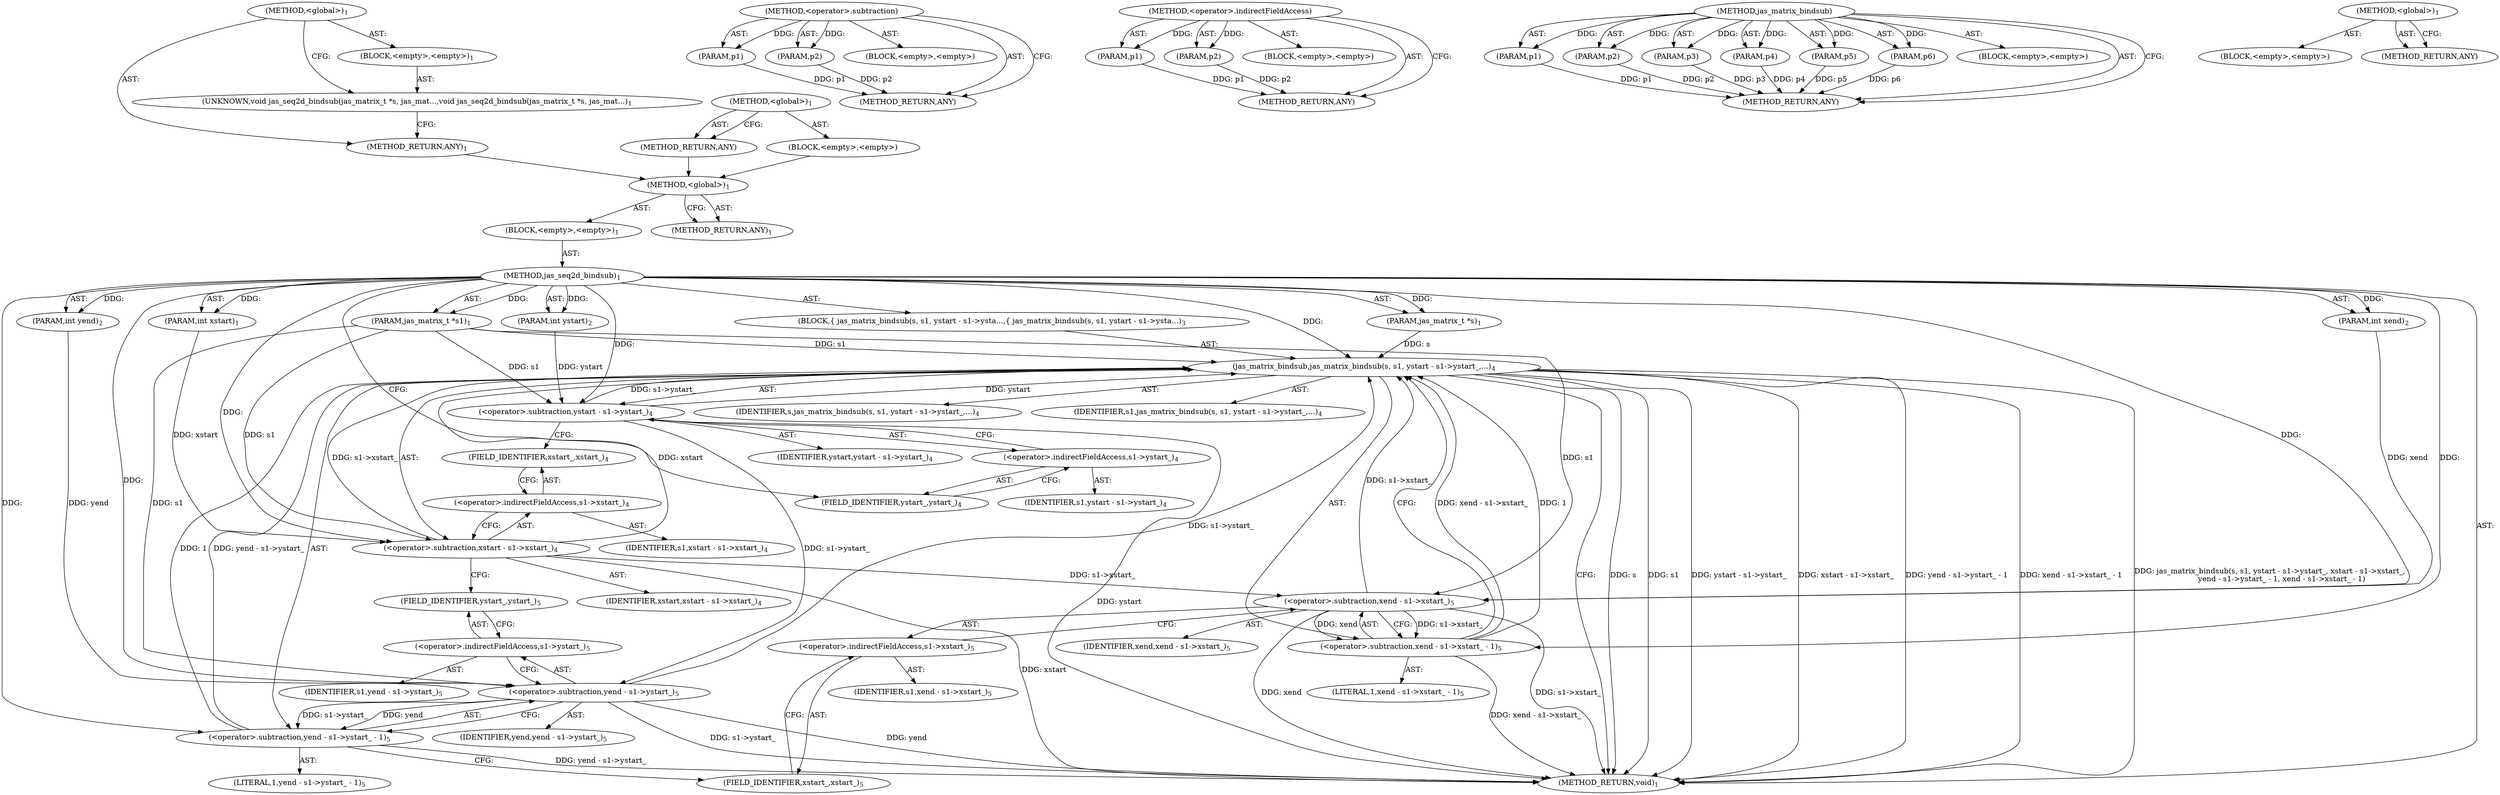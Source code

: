 digraph "&lt;global&gt;" {
vulnerable_6 [label=<(METHOD,&lt;global&gt;)<SUB>1</SUB>>];
vulnerable_7 [label=<(BLOCK,&lt;empty&gt;,&lt;empty&gt;)<SUB>1</SUB>>];
vulnerable_8 [label=<(METHOD,jas_seq2d_bindsub)<SUB>1</SUB>>];
vulnerable_9 [label=<(PARAM,jas_matrix_t *s)<SUB>1</SUB>>];
vulnerable_10 [label=<(PARAM,jas_matrix_t *s1)<SUB>1</SUB>>];
vulnerable_11 [label=<(PARAM,int xstart)<SUB>1</SUB>>];
vulnerable_12 [label=<(PARAM,int ystart)<SUB>2</SUB>>];
vulnerable_13 [label=<(PARAM,int xend)<SUB>2</SUB>>];
vulnerable_14 [label=<(PARAM,int yend)<SUB>2</SUB>>];
vulnerable_15 [label=<(BLOCK,{
 	jas_matrix_bindsub(s, s1, ystart - s1-&gt;ysta...,{
 	jas_matrix_bindsub(s, s1, ystart - s1-&gt;ysta...)<SUB>3</SUB>>];
vulnerable_16 [label=<(jas_matrix_bindsub,jas_matrix_bindsub(s, s1, ystart - s1-&gt;ystart_,...)<SUB>4</SUB>>];
vulnerable_17 [label=<(IDENTIFIER,s,jas_matrix_bindsub(s, s1, ystart - s1-&gt;ystart_,...)<SUB>4</SUB>>];
vulnerable_18 [label=<(IDENTIFIER,s1,jas_matrix_bindsub(s, s1, ystart - s1-&gt;ystart_,...)<SUB>4</SUB>>];
vulnerable_19 [label=<(&lt;operator&gt;.subtraction,ystart - s1-&gt;ystart_)<SUB>4</SUB>>];
vulnerable_20 [label=<(IDENTIFIER,ystart,ystart - s1-&gt;ystart_)<SUB>4</SUB>>];
vulnerable_21 [label=<(&lt;operator&gt;.indirectFieldAccess,s1-&gt;ystart_)<SUB>4</SUB>>];
vulnerable_22 [label=<(IDENTIFIER,s1,ystart - s1-&gt;ystart_)<SUB>4</SUB>>];
vulnerable_23 [label=<(FIELD_IDENTIFIER,ystart_,ystart_)<SUB>4</SUB>>];
vulnerable_24 [label=<(&lt;operator&gt;.subtraction,xstart - s1-&gt;xstart_)<SUB>4</SUB>>];
vulnerable_25 [label=<(IDENTIFIER,xstart,xstart - s1-&gt;xstart_)<SUB>4</SUB>>];
vulnerable_26 [label=<(&lt;operator&gt;.indirectFieldAccess,s1-&gt;xstart_)<SUB>4</SUB>>];
vulnerable_27 [label=<(IDENTIFIER,s1,xstart - s1-&gt;xstart_)<SUB>4</SUB>>];
vulnerable_28 [label=<(FIELD_IDENTIFIER,xstart_,xstart_)<SUB>4</SUB>>];
vulnerable_29 [label=<(&lt;operator&gt;.subtraction,yend - s1-&gt;ystart_ - 1)<SUB>5</SUB>>];
vulnerable_30 [label=<(&lt;operator&gt;.subtraction,yend - s1-&gt;ystart_)<SUB>5</SUB>>];
vulnerable_31 [label=<(IDENTIFIER,yend,yend - s1-&gt;ystart_)<SUB>5</SUB>>];
vulnerable_32 [label=<(&lt;operator&gt;.indirectFieldAccess,s1-&gt;ystart_)<SUB>5</SUB>>];
vulnerable_33 [label=<(IDENTIFIER,s1,yend - s1-&gt;ystart_)<SUB>5</SUB>>];
vulnerable_34 [label=<(FIELD_IDENTIFIER,ystart_,ystart_)<SUB>5</SUB>>];
vulnerable_35 [label=<(LITERAL,1,yend - s1-&gt;ystart_ - 1)<SUB>5</SUB>>];
vulnerable_36 [label=<(&lt;operator&gt;.subtraction,xend - s1-&gt;xstart_ - 1)<SUB>5</SUB>>];
vulnerable_37 [label=<(&lt;operator&gt;.subtraction,xend - s1-&gt;xstart_)<SUB>5</SUB>>];
vulnerable_38 [label=<(IDENTIFIER,xend,xend - s1-&gt;xstart_)<SUB>5</SUB>>];
vulnerable_39 [label=<(&lt;operator&gt;.indirectFieldAccess,s1-&gt;xstart_)<SUB>5</SUB>>];
vulnerable_40 [label=<(IDENTIFIER,s1,xend - s1-&gt;xstart_)<SUB>5</SUB>>];
vulnerable_41 [label=<(FIELD_IDENTIFIER,xstart_,xstart_)<SUB>5</SUB>>];
vulnerable_42 [label=<(LITERAL,1,xend - s1-&gt;xstart_ - 1)<SUB>5</SUB>>];
vulnerable_43 [label=<(METHOD_RETURN,void)<SUB>1</SUB>>];
vulnerable_45 [label=<(METHOD_RETURN,ANY)<SUB>1</SUB>>];
vulnerable_71 [label=<(METHOD,&lt;operator&gt;.subtraction)>];
vulnerable_72 [label=<(PARAM,p1)>];
vulnerable_73 [label=<(PARAM,p2)>];
vulnerable_74 [label=<(BLOCK,&lt;empty&gt;,&lt;empty&gt;)>];
vulnerable_75 [label=<(METHOD_RETURN,ANY)>];
vulnerable_76 [label=<(METHOD,&lt;operator&gt;.indirectFieldAccess)>];
vulnerable_77 [label=<(PARAM,p1)>];
vulnerable_78 [label=<(PARAM,p2)>];
vulnerable_79 [label=<(BLOCK,&lt;empty&gt;,&lt;empty&gt;)>];
vulnerable_80 [label=<(METHOD_RETURN,ANY)>];
vulnerable_62 [label=<(METHOD,jas_matrix_bindsub)>];
vulnerable_63 [label=<(PARAM,p1)>];
vulnerable_64 [label=<(PARAM,p2)>];
vulnerable_65 [label=<(PARAM,p3)>];
vulnerable_66 [label=<(PARAM,p4)>];
vulnerable_67 [label=<(PARAM,p5)>];
vulnerable_68 [label=<(PARAM,p6)>];
vulnerable_69 [label=<(BLOCK,&lt;empty&gt;,&lt;empty&gt;)>];
vulnerable_70 [label=<(METHOD_RETURN,ANY)>];
vulnerable_56 [label=<(METHOD,&lt;global&gt;)<SUB>1</SUB>>];
vulnerable_57 [label=<(BLOCK,&lt;empty&gt;,&lt;empty&gt;)>];
vulnerable_58 [label=<(METHOD_RETURN,ANY)>];
fixed_6 [label=<(METHOD,&lt;global&gt;)<SUB>1</SUB>>];
fixed_7 [label=<(BLOCK,&lt;empty&gt;,&lt;empty&gt;)<SUB>1</SUB>>];
fixed_8 [label=<(UNKNOWN,void jas_seq2d_bindsub(jas_matrix_t *s, jas_mat...,void jas_seq2d_bindsub(jas_matrix_t *s, jas_mat...)<SUB>1</SUB>>];
fixed_9 [label=<(METHOD_RETURN,ANY)<SUB>1</SUB>>];
fixed_14 [label=<(METHOD,&lt;global&gt;)<SUB>1</SUB>>];
fixed_15 [label=<(BLOCK,&lt;empty&gt;,&lt;empty&gt;)>];
fixed_16 [label=<(METHOD_RETURN,ANY)>];
vulnerable_6 -> vulnerable_7  [key=0, label="AST: "];
vulnerable_6 -> vulnerable_45  [key=0, label="AST: "];
vulnerable_6 -> vulnerable_45  [key=1, label="CFG: "];
vulnerable_7 -> vulnerable_8  [key=0, label="AST: "];
vulnerable_8 -> vulnerable_9  [key=0, label="AST: "];
vulnerable_8 -> vulnerable_9  [key=1, label="DDG: "];
vulnerable_8 -> vulnerable_10  [key=0, label="AST: "];
vulnerable_8 -> vulnerable_10  [key=1, label="DDG: "];
vulnerable_8 -> vulnerable_11  [key=0, label="AST: "];
vulnerable_8 -> vulnerable_11  [key=1, label="DDG: "];
vulnerable_8 -> vulnerable_12  [key=0, label="AST: "];
vulnerable_8 -> vulnerable_12  [key=1, label="DDG: "];
vulnerable_8 -> vulnerable_13  [key=0, label="AST: "];
vulnerable_8 -> vulnerable_13  [key=1, label="DDG: "];
vulnerable_8 -> vulnerable_14  [key=0, label="AST: "];
vulnerable_8 -> vulnerable_14  [key=1, label="DDG: "];
vulnerable_8 -> vulnerable_15  [key=0, label="AST: "];
vulnerable_8 -> vulnerable_43  [key=0, label="AST: "];
vulnerable_8 -> vulnerable_23  [key=0, label="CFG: "];
vulnerable_8 -> vulnerable_16  [key=0, label="DDG: "];
vulnerable_8 -> vulnerable_19  [key=0, label="DDG: "];
vulnerable_8 -> vulnerable_24  [key=0, label="DDG: "];
vulnerable_8 -> vulnerable_29  [key=0, label="DDG: "];
vulnerable_8 -> vulnerable_36  [key=0, label="DDG: "];
vulnerable_8 -> vulnerable_30  [key=0, label="DDG: "];
vulnerable_8 -> vulnerable_37  [key=0, label="DDG: "];
vulnerable_9 -> vulnerable_16  [key=0, label="DDG: s"];
vulnerable_10 -> vulnerable_16  [key=0, label="DDG: s1"];
vulnerable_10 -> vulnerable_19  [key=0, label="DDG: s1"];
vulnerable_10 -> vulnerable_24  [key=0, label="DDG: s1"];
vulnerable_10 -> vulnerable_30  [key=0, label="DDG: s1"];
vulnerable_10 -> vulnerable_37  [key=0, label="DDG: s1"];
vulnerable_11 -> vulnerable_24  [key=0, label="DDG: xstart"];
vulnerable_12 -> vulnerable_19  [key=0, label="DDG: ystart"];
vulnerable_13 -> vulnerable_37  [key=0, label="DDG: xend"];
vulnerable_14 -> vulnerable_30  [key=0, label="DDG: yend"];
vulnerable_15 -> vulnerable_16  [key=0, label="AST: "];
vulnerable_16 -> vulnerable_17  [key=0, label="AST: "];
vulnerable_16 -> vulnerable_18  [key=0, label="AST: "];
vulnerable_16 -> vulnerable_19  [key=0, label="AST: "];
vulnerable_16 -> vulnerable_24  [key=0, label="AST: "];
vulnerable_16 -> vulnerable_29  [key=0, label="AST: "];
vulnerable_16 -> vulnerable_36  [key=0, label="AST: "];
vulnerable_16 -> vulnerable_43  [key=0, label="CFG: "];
vulnerable_16 -> vulnerable_43  [key=1, label="DDG: s"];
vulnerable_16 -> vulnerable_43  [key=2, label="DDG: s1"];
vulnerable_16 -> vulnerable_43  [key=3, label="DDG: ystart - s1-&gt;ystart_"];
vulnerable_16 -> vulnerable_43  [key=4, label="DDG: xstart - s1-&gt;xstart_"];
vulnerable_16 -> vulnerable_43  [key=5, label="DDG: yend - s1-&gt;ystart_ - 1"];
vulnerable_16 -> vulnerable_43  [key=6, label="DDG: xend - s1-&gt;xstart_ - 1"];
vulnerable_16 -> vulnerable_43  [key=7, label="DDG: jas_matrix_bindsub(s, s1, ystart - s1-&gt;ystart_, xstart - s1-&gt;xstart_,
 	  yend - s1-&gt;ystart_ - 1, xend - s1-&gt;xstart_ - 1)"];
vulnerable_19 -> vulnerable_20  [key=0, label="AST: "];
vulnerable_19 -> vulnerable_21  [key=0, label="AST: "];
vulnerable_19 -> vulnerable_28  [key=0, label="CFG: "];
vulnerable_19 -> vulnerable_43  [key=0, label="DDG: ystart"];
vulnerable_19 -> vulnerable_16  [key=0, label="DDG: ystart"];
vulnerable_19 -> vulnerable_16  [key=1, label="DDG: s1-&gt;ystart_"];
vulnerable_19 -> vulnerable_30  [key=0, label="DDG: s1-&gt;ystart_"];
vulnerable_21 -> vulnerable_22  [key=0, label="AST: "];
vulnerable_21 -> vulnerable_23  [key=0, label="AST: "];
vulnerable_21 -> vulnerable_19  [key=0, label="CFG: "];
vulnerable_23 -> vulnerable_21  [key=0, label="CFG: "];
vulnerable_24 -> vulnerable_25  [key=0, label="AST: "];
vulnerable_24 -> vulnerable_26  [key=0, label="AST: "];
vulnerable_24 -> vulnerable_34  [key=0, label="CFG: "];
vulnerable_24 -> vulnerable_43  [key=0, label="DDG: xstart"];
vulnerable_24 -> vulnerable_16  [key=0, label="DDG: xstart"];
vulnerable_24 -> vulnerable_16  [key=1, label="DDG: s1-&gt;xstart_"];
vulnerable_24 -> vulnerable_37  [key=0, label="DDG: s1-&gt;xstart_"];
vulnerable_26 -> vulnerable_27  [key=0, label="AST: "];
vulnerable_26 -> vulnerable_28  [key=0, label="AST: "];
vulnerable_26 -> vulnerable_24  [key=0, label="CFG: "];
vulnerable_28 -> vulnerable_26  [key=0, label="CFG: "];
vulnerable_29 -> vulnerable_30  [key=0, label="AST: "];
vulnerable_29 -> vulnerable_35  [key=0, label="AST: "];
vulnerable_29 -> vulnerable_41  [key=0, label="CFG: "];
vulnerable_29 -> vulnerable_43  [key=0, label="DDG: yend - s1-&gt;ystart_"];
vulnerable_29 -> vulnerable_16  [key=0, label="DDG: yend - s1-&gt;ystart_"];
vulnerable_29 -> vulnerable_16  [key=1, label="DDG: 1"];
vulnerable_30 -> vulnerable_31  [key=0, label="AST: "];
vulnerable_30 -> vulnerable_32  [key=0, label="AST: "];
vulnerable_30 -> vulnerable_29  [key=0, label="CFG: "];
vulnerable_30 -> vulnerable_29  [key=1, label="DDG: yend"];
vulnerable_30 -> vulnerable_29  [key=2, label="DDG: s1-&gt;ystart_"];
vulnerable_30 -> vulnerable_43  [key=0, label="DDG: yend"];
vulnerable_30 -> vulnerable_43  [key=1, label="DDG: s1-&gt;ystart_"];
vulnerable_30 -> vulnerable_16  [key=0, label="DDG: s1-&gt;ystart_"];
vulnerable_32 -> vulnerable_33  [key=0, label="AST: "];
vulnerable_32 -> vulnerable_34  [key=0, label="AST: "];
vulnerable_32 -> vulnerable_30  [key=0, label="CFG: "];
vulnerable_34 -> vulnerable_32  [key=0, label="CFG: "];
vulnerable_36 -> vulnerable_37  [key=0, label="AST: "];
vulnerable_36 -> vulnerable_42  [key=0, label="AST: "];
vulnerable_36 -> vulnerable_16  [key=0, label="CFG: "];
vulnerable_36 -> vulnerable_16  [key=1, label="DDG: xend - s1-&gt;xstart_"];
vulnerable_36 -> vulnerable_16  [key=2, label="DDG: 1"];
vulnerable_36 -> vulnerable_43  [key=0, label="DDG: xend - s1-&gt;xstart_"];
vulnerable_37 -> vulnerable_38  [key=0, label="AST: "];
vulnerable_37 -> vulnerable_39  [key=0, label="AST: "];
vulnerable_37 -> vulnerable_36  [key=0, label="CFG: "];
vulnerable_37 -> vulnerable_36  [key=1, label="DDG: xend"];
vulnerable_37 -> vulnerable_36  [key=2, label="DDG: s1-&gt;xstart_"];
vulnerable_37 -> vulnerable_43  [key=0, label="DDG: xend"];
vulnerable_37 -> vulnerable_43  [key=1, label="DDG: s1-&gt;xstart_"];
vulnerable_37 -> vulnerable_16  [key=0, label="DDG: s1-&gt;xstart_"];
vulnerable_39 -> vulnerable_40  [key=0, label="AST: "];
vulnerable_39 -> vulnerable_41  [key=0, label="AST: "];
vulnerable_39 -> vulnerable_37  [key=0, label="CFG: "];
vulnerable_41 -> vulnerable_39  [key=0, label="CFG: "];
vulnerable_71 -> vulnerable_72  [key=0, label="AST: "];
vulnerable_71 -> vulnerable_72  [key=1, label="DDG: "];
vulnerable_71 -> vulnerable_74  [key=0, label="AST: "];
vulnerable_71 -> vulnerable_73  [key=0, label="AST: "];
vulnerable_71 -> vulnerable_73  [key=1, label="DDG: "];
vulnerable_71 -> vulnerable_75  [key=0, label="AST: "];
vulnerable_71 -> vulnerable_75  [key=1, label="CFG: "];
vulnerable_72 -> vulnerable_75  [key=0, label="DDG: p1"];
vulnerable_73 -> vulnerable_75  [key=0, label="DDG: p2"];
vulnerable_76 -> vulnerable_77  [key=0, label="AST: "];
vulnerable_76 -> vulnerable_77  [key=1, label="DDG: "];
vulnerable_76 -> vulnerable_79  [key=0, label="AST: "];
vulnerable_76 -> vulnerable_78  [key=0, label="AST: "];
vulnerable_76 -> vulnerable_78  [key=1, label="DDG: "];
vulnerable_76 -> vulnerable_80  [key=0, label="AST: "];
vulnerable_76 -> vulnerable_80  [key=1, label="CFG: "];
vulnerable_77 -> vulnerable_80  [key=0, label="DDG: p1"];
vulnerable_78 -> vulnerable_80  [key=0, label="DDG: p2"];
vulnerable_62 -> vulnerable_63  [key=0, label="AST: "];
vulnerable_62 -> vulnerable_63  [key=1, label="DDG: "];
vulnerable_62 -> vulnerable_69  [key=0, label="AST: "];
vulnerable_62 -> vulnerable_64  [key=0, label="AST: "];
vulnerable_62 -> vulnerable_64  [key=1, label="DDG: "];
vulnerable_62 -> vulnerable_70  [key=0, label="AST: "];
vulnerable_62 -> vulnerable_70  [key=1, label="CFG: "];
vulnerable_62 -> vulnerable_65  [key=0, label="AST: "];
vulnerable_62 -> vulnerable_65  [key=1, label="DDG: "];
vulnerable_62 -> vulnerable_66  [key=0, label="AST: "];
vulnerable_62 -> vulnerable_66  [key=1, label="DDG: "];
vulnerable_62 -> vulnerable_67  [key=0, label="AST: "];
vulnerable_62 -> vulnerable_67  [key=1, label="DDG: "];
vulnerable_62 -> vulnerable_68  [key=0, label="AST: "];
vulnerable_62 -> vulnerable_68  [key=1, label="DDG: "];
vulnerable_63 -> vulnerable_70  [key=0, label="DDG: p1"];
vulnerable_64 -> vulnerable_70  [key=0, label="DDG: p2"];
vulnerable_65 -> vulnerable_70  [key=0, label="DDG: p3"];
vulnerable_66 -> vulnerable_70  [key=0, label="DDG: p4"];
vulnerable_67 -> vulnerable_70  [key=0, label="DDG: p5"];
vulnerable_68 -> vulnerable_70  [key=0, label="DDG: p6"];
vulnerable_56 -> vulnerable_57  [key=0, label="AST: "];
vulnerable_56 -> vulnerable_58  [key=0, label="AST: "];
vulnerable_56 -> vulnerable_58  [key=1, label="CFG: "];
fixed_6 -> fixed_7  [key=0, label="AST: "];
fixed_6 -> fixed_9  [key=0, label="AST: "];
fixed_6 -> fixed_8  [key=0, label="CFG: "];
fixed_7 -> fixed_8  [key=0, label="AST: "];
fixed_8 -> fixed_9  [key=0, label="CFG: "];
fixed_9 -> vulnerable_6  [key=0];
fixed_14 -> fixed_15  [key=0, label="AST: "];
fixed_14 -> fixed_16  [key=0, label="AST: "];
fixed_14 -> fixed_16  [key=1, label="CFG: "];
fixed_15 -> vulnerable_6  [key=0];
fixed_16 -> vulnerable_6  [key=0];
}
